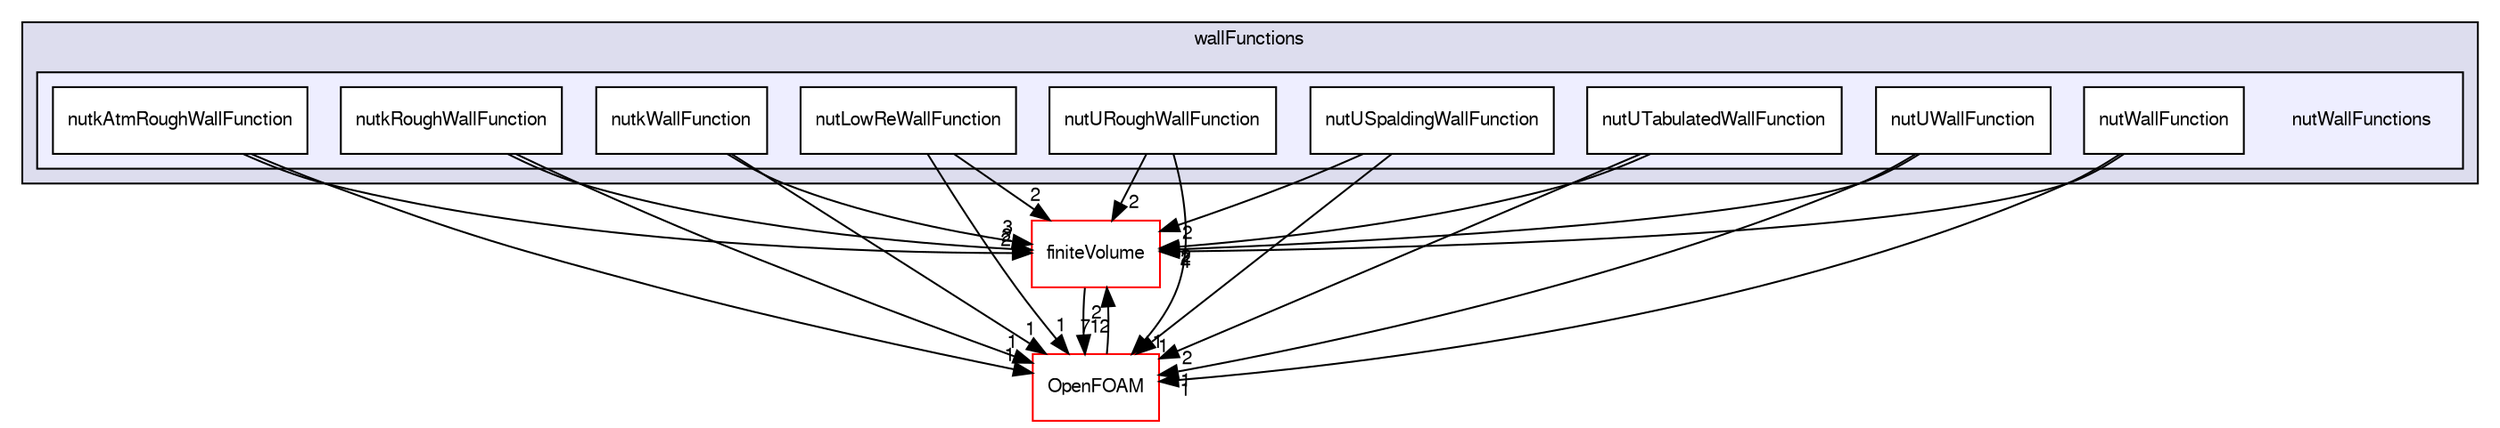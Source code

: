 digraph "src/TurbulenceModels/turbulenceModels/RAS/derivedFvPatchFields/wallFunctions/nutWallFunctions" {
  bgcolor=transparent;
  compound=true
  node [ fontsize="10", fontname="FreeSans"];
  edge [ labelfontsize="10", labelfontname="FreeSans"];
  subgraph clusterdir_105e12b7eee7a5adb746985125ad25e1 {
    graph [ bgcolor="#ddddee", pencolor="black", label="wallFunctions" fontname="FreeSans", fontsize="10", URL="dir_105e12b7eee7a5adb746985125ad25e1.html"]
  subgraph clusterdir_f417327ac357b6ca5fe28d357e623359 {
    graph [ bgcolor="#eeeeff", pencolor="black", label="" URL="dir_f417327ac357b6ca5fe28d357e623359.html"];
    dir_f417327ac357b6ca5fe28d357e623359 [shape=plaintext label="nutWallFunctions"];
    dir_ae08b9d9c227aac2b3935e3b4103222d [shape=box label="nutkAtmRoughWallFunction" color="black" fillcolor="white" style="filled" URL="dir_ae08b9d9c227aac2b3935e3b4103222d.html"];
    dir_2d21f1728e9c85767798f8c6d50b007d [shape=box label="nutkRoughWallFunction" color="black" fillcolor="white" style="filled" URL="dir_2d21f1728e9c85767798f8c6d50b007d.html"];
    dir_ab065112ce5e78328dc1658c557f6321 [shape=box label="nutkWallFunction" color="black" fillcolor="white" style="filled" URL="dir_ab065112ce5e78328dc1658c557f6321.html"];
    dir_e967676f7080b4580a35523a3de7d5ec [shape=box label="nutLowReWallFunction" color="black" fillcolor="white" style="filled" URL="dir_e967676f7080b4580a35523a3de7d5ec.html"];
    dir_db26f05efb5f5662fd02cbbfdace2eca [shape=box label="nutURoughWallFunction" color="black" fillcolor="white" style="filled" URL="dir_db26f05efb5f5662fd02cbbfdace2eca.html"];
    dir_367ba850c0e692df99827be8bea3a51d [shape=box label="nutUSpaldingWallFunction" color="black" fillcolor="white" style="filled" URL="dir_367ba850c0e692df99827be8bea3a51d.html"];
    dir_9c06f4de80e55368af64c97a5df290fa [shape=box label="nutUTabulatedWallFunction" color="black" fillcolor="white" style="filled" URL="dir_9c06f4de80e55368af64c97a5df290fa.html"];
    dir_81f6b83163aafc7b28c299f91be27ba6 [shape=box label="nutUWallFunction" color="black" fillcolor="white" style="filled" URL="dir_81f6b83163aafc7b28c299f91be27ba6.html"];
    dir_43cb50a9278554dd103244c42eeb4f61 [shape=box label="nutWallFunction" color="black" fillcolor="white" style="filled" URL="dir_43cb50a9278554dd103244c42eeb4f61.html"];
  }
  }
  dir_9bd15774b555cf7259a6fa18f99fe99b [shape=box label="finiteVolume" color="red" URL="dir_9bd15774b555cf7259a6fa18f99fe99b.html"];
  dir_c5473ff19b20e6ec4dfe5c310b3778a8 [shape=box label="OpenFOAM" color="red" URL="dir_c5473ff19b20e6ec4dfe5c310b3778a8.html"];
  dir_9bd15774b555cf7259a6fa18f99fe99b->dir_c5473ff19b20e6ec4dfe5c310b3778a8 [headlabel="712", labeldistance=1.5 headhref="dir_000749_001732.html"];
  dir_ab065112ce5e78328dc1658c557f6321->dir_9bd15774b555cf7259a6fa18f99fe99b [headlabel="3", labeldistance=1.5 headhref="dir_002994_000749.html"];
  dir_ab065112ce5e78328dc1658c557f6321->dir_c5473ff19b20e6ec4dfe5c310b3778a8 [headlabel="1", labeldistance=1.5 headhref="dir_002994_001732.html"];
  dir_2d21f1728e9c85767798f8c6d50b007d->dir_9bd15774b555cf7259a6fa18f99fe99b [headlabel="2", labeldistance=1.5 headhref="dir_002992_000749.html"];
  dir_2d21f1728e9c85767798f8c6d50b007d->dir_c5473ff19b20e6ec4dfe5c310b3778a8 [headlabel="1", labeldistance=1.5 headhref="dir_002992_001732.html"];
  dir_e967676f7080b4580a35523a3de7d5ec->dir_9bd15774b555cf7259a6fa18f99fe99b [headlabel="2", labeldistance=1.5 headhref="dir_002996_000749.html"];
  dir_e967676f7080b4580a35523a3de7d5ec->dir_c5473ff19b20e6ec4dfe5c310b3778a8 [headlabel="1", labeldistance=1.5 headhref="dir_002996_001732.html"];
  dir_ae08b9d9c227aac2b3935e3b4103222d->dir_9bd15774b555cf7259a6fa18f99fe99b [headlabel="2", labeldistance=1.5 headhref="dir_002990_000749.html"];
  dir_ae08b9d9c227aac2b3935e3b4103222d->dir_c5473ff19b20e6ec4dfe5c310b3778a8 [headlabel="1", labeldistance=1.5 headhref="dir_002990_001732.html"];
  dir_367ba850c0e692df99827be8bea3a51d->dir_9bd15774b555cf7259a6fa18f99fe99b [headlabel="2", labeldistance=1.5 headhref="dir_003000_000749.html"];
  dir_367ba850c0e692df99827be8bea3a51d->dir_c5473ff19b20e6ec4dfe5c310b3778a8 [headlabel="1", labeldistance=1.5 headhref="dir_003000_001732.html"];
  dir_9c06f4de80e55368af64c97a5df290fa->dir_9bd15774b555cf7259a6fa18f99fe99b [headlabel="2", labeldistance=1.5 headhref="dir_003002_000749.html"];
  dir_9c06f4de80e55368af64c97a5df290fa->dir_c5473ff19b20e6ec4dfe5c310b3778a8 [headlabel="2", labeldistance=1.5 headhref="dir_003002_001732.html"];
  dir_43cb50a9278554dd103244c42eeb4f61->dir_9bd15774b555cf7259a6fa18f99fe99b [headlabel="4", labeldistance=1.5 headhref="dir_003006_000749.html"];
  dir_43cb50a9278554dd103244c42eeb4f61->dir_c5473ff19b20e6ec4dfe5c310b3778a8 [headlabel="1", labeldistance=1.5 headhref="dir_003006_001732.html"];
  dir_81f6b83163aafc7b28c299f91be27ba6->dir_9bd15774b555cf7259a6fa18f99fe99b [headlabel="2", labeldistance=1.5 headhref="dir_003004_000749.html"];
  dir_81f6b83163aafc7b28c299f91be27ba6->dir_c5473ff19b20e6ec4dfe5c310b3778a8 [headlabel="1", labeldistance=1.5 headhref="dir_003004_001732.html"];
  dir_c5473ff19b20e6ec4dfe5c310b3778a8->dir_9bd15774b555cf7259a6fa18f99fe99b [headlabel="2", labeldistance=1.5 headhref="dir_001732_000749.html"];
  dir_db26f05efb5f5662fd02cbbfdace2eca->dir_9bd15774b555cf7259a6fa18f99fe99b [headlabel="2", labeldistance=1.5 headhref="dir_002998_000749.html"];
  dir_db26f05efb5f5662fd02cbbfdace2eca->dir_c5473ff19b20e6ec4dfe5c310b3778a8 [headlabel="1", labeldistance=1.5 headhref="dir_002998_001732.html"];
}
